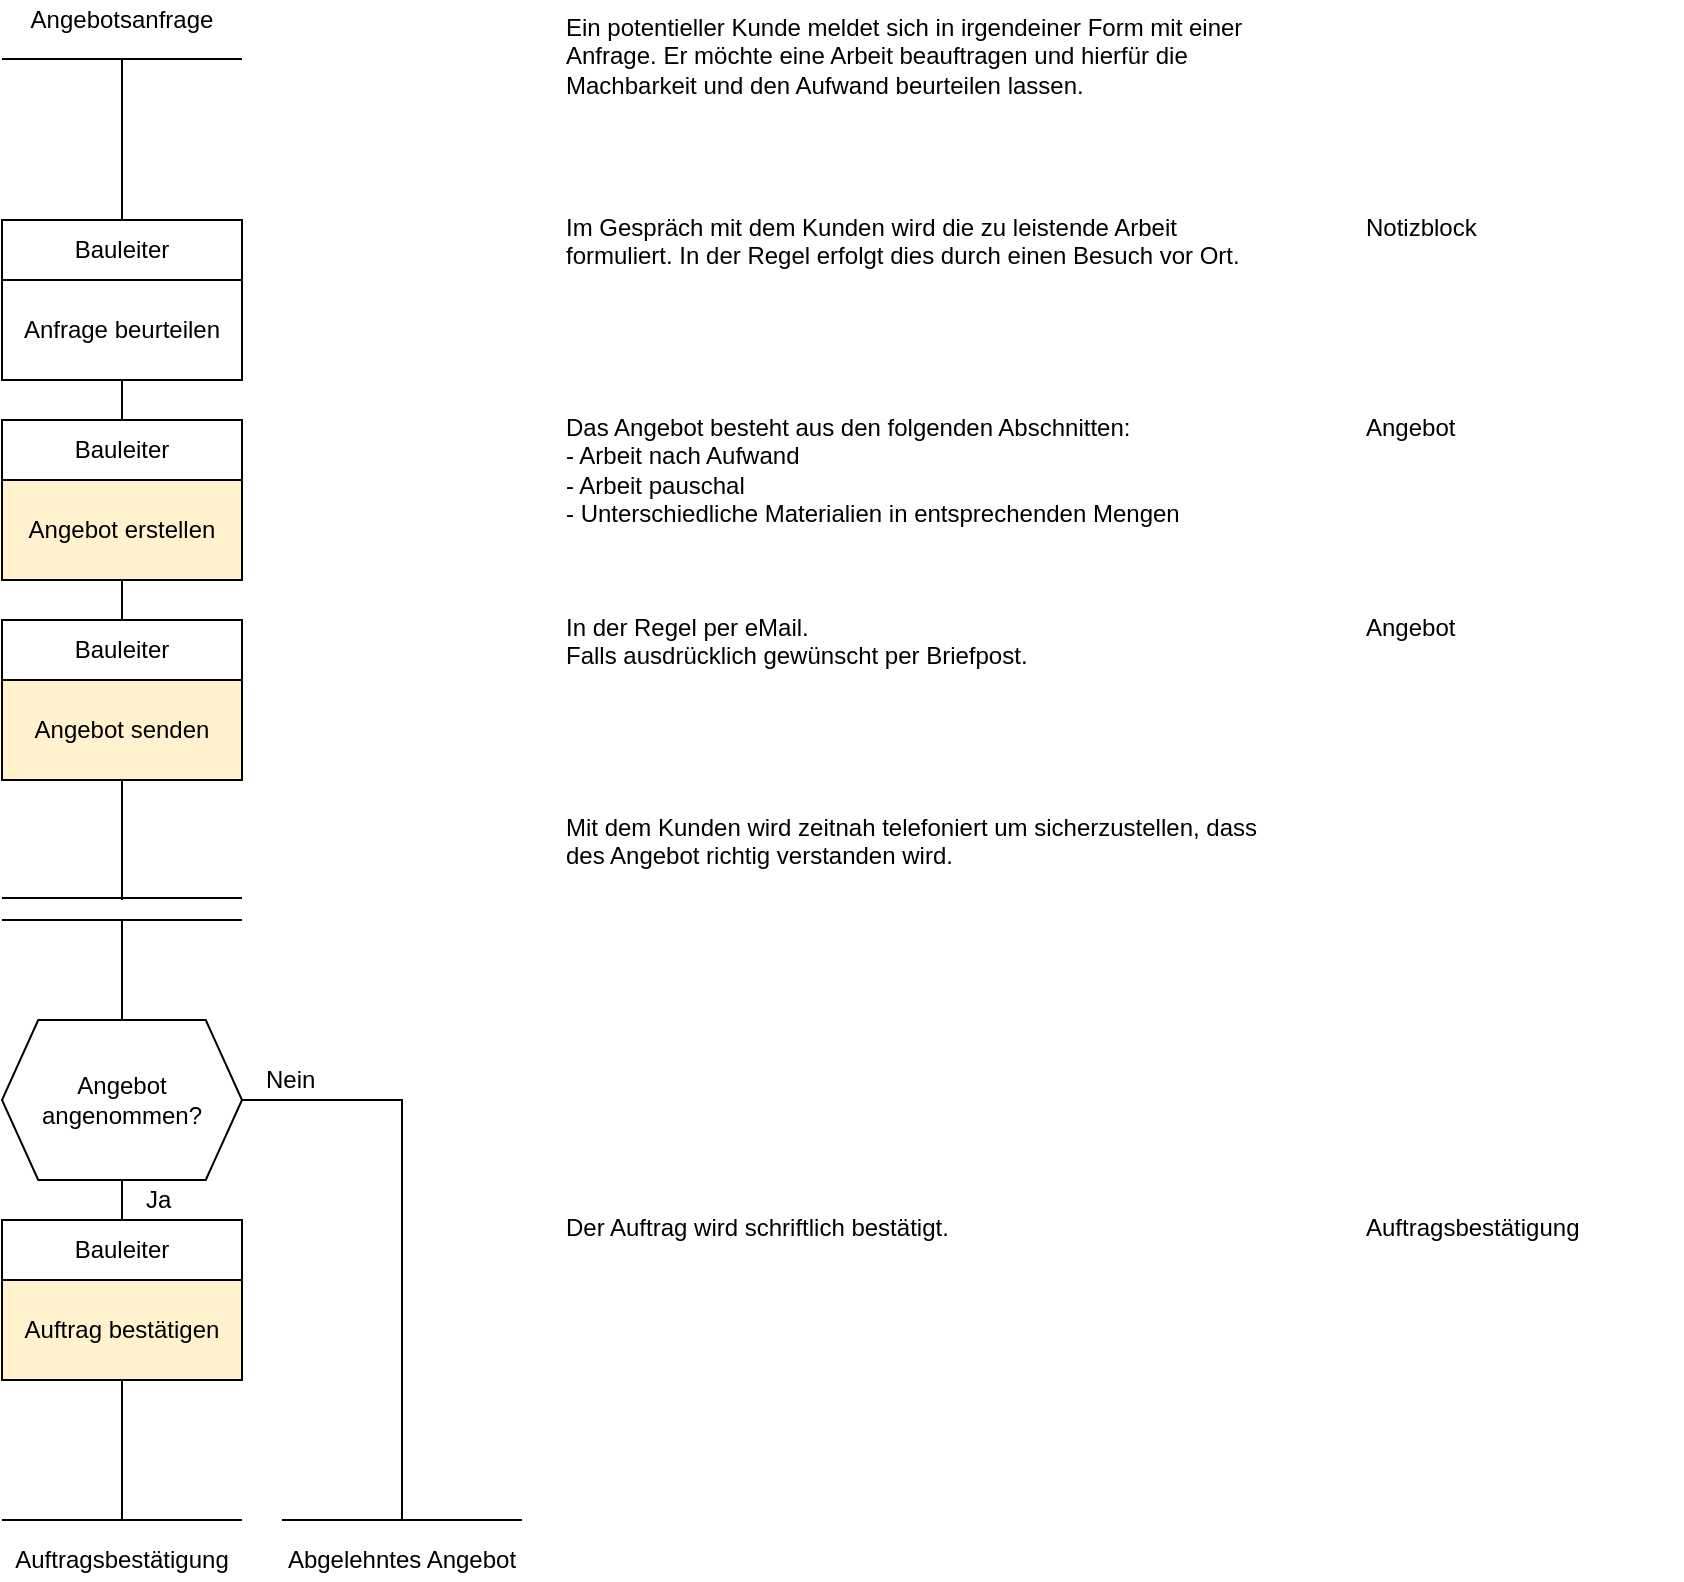 <mxfile version="13.6.2" type="device"><diagram id="4S5-npywQPDvTMbEbsQe" name="Page-1"><mxGraphModel dx="1102" dy="574" grid="1" gridSize="10" guides="1" tooltips="1" connect="1" arrows="1" fold="1" page="1" pageScale="1" pageWidth="827" pageHeight="1169" math="0" shadow="0"><root><mxCell id="0"/><mxCell id="1" parent="0"/><mxCell id="5YBqX78m-PzI1qTNsg00-1" value="Im Gespräch mit dem Kunden wird die zu leistende Arbeit formuliert. In der Regel erfolgt dies durch einen Besuch vor Ort." style="rounded=0;whiteSpace=wrap;html=1;align=left;horizontal=1;verticalAlign=top;strokeColor=none;" parent="1" vertex="1"><mxGeometry x="360" y="180" width="360" height="100" as="geometry"/></mxCell><mxCell id="5YBqX78m-PzI1qTNsg00-2" value="" style="endArrow=none;html=1;" parent="1" edge="1"><mxGeometry width="50" height="50" relative="1" as="geometry"><mxPoint x="80" y="109.5" as="sourcePoint"/><mxPoint x="200" y="109.5" as="targetPoint"/></mxGeometry></mxCell><mxCell id="5YBqX78m-PzI1qTNsg00-3" value="Angebotsanfrage" style="text;html=1;strokeColor=none;fillColor=none;align=center;verticalAlign=middle;whiteSpace=wrap;rounded=0;" parent="1" vertex="1"><mxGeometry x="80" y="80" width="120" height="20" as="geometry"/></mxCell><mxCell id="5YBqX78m-PzI1qTNsg00-4" value="" style="endArrow=none;html=1;" parent="1" edge="1"><mxGeometry width="50" height="50" relative="1" as="geometry"><mxPoint x="140" y="190" as="sourcePoint"/><mxPoint x="140" y="110" as="targetPoint"/></mxGeometry></mxCell><mxCell id="5YBqX78m-PzI1qTNsg00-5" value="" style="verticalLabelPosition=bottom;verticalAlign=top;html=1;shape=hexagon;perimeter=hexagonPerimeter2;arcSize=6;size=0.151;" parent="1" vertex="1"><mxGeometry x="80" y="590" width="120" height="80" as="geometry"/></mxCell><mxCell id="5YBqX78m-PzI1qTNsg00-6" value="Angebot angenommen?" style="text;html=1;strokeColor=none;fillColor=none;align=center;verticalAlign=middle;whiteSpace=wrap;rounded=0;" parent="1" vertex="1"><mxGeometry x="80" y="590" width="120" height="80" as="geometry"/></mxCell><mxCell id="5YBqX78m-PzI1qTNsg00-7" value="" style="endArrow=none;html=1;" parent="1" edge="1"><mxGeometry width="50" height="50" relative="1" as="geometry"><mxPoint x="140" y="290" as="sourcePoint"/><mxPoint x="140" y="270" as="targetPoint"/></mxGeometry></mxCell><mxCell id="5YBqX78m-PzI1qTNsg00-8" value="" style="endArrow=none;html=1;" parent="1" edge="1"><mxGeometry width="50" height="50" relative="1" as="geometry"><mxPoint x="80" y="529" as="sourcePoint"/><mxPoint x="200" y="529" as="targetPoint"/></mxGeometry></mxCell><mxCell id="5YBqX78m-PzI1qTNsg00-9" value="" style="endArrow=none;html=1;" parent="1" edge="1"><mxGeometry width="50" height="50" relative="1" as="geometry"><mxPoint x="80" y="540" as="sourcePoint"/><mxPoint x="200" y="540" as="targetPoint"/></mxGeometry></mxCell><mxCell id="5YBqX78m-PzI1qTNsg00-10" value="" style="endArrow=none;html=1;exitX=0.5;exitY=0;exitDx=0;exitDy=0;entryX=0.5;entryY=1;entryDx=0;entryDy=0;" parent="1" target="5YBqX78m-PzI1qTNsg00-6" edge="1"><mxGeometry width="50" height="50" relative="1" as="geometry"><mxPoint x="140" y="701" as="sourcePoint"/><mxPoint x="440" y="708" as="targetPoint"/></mxGeometry></mxCell><mxCell id="5YBqX78m-PzI1qTNsg00-11" value="Anfrage beurteilen" style="rounded=0;whiteSpace=wrap;html=1;" parent="1" vertex="1"><mxGeometry x="80" y="220" width="120" height="50" as="geometry"/></mxCell><mxCell id="5YBqX78m-PzI1qTNsg00-12" value="Bauleiter" style="rounded=0;whiteSpace=wrap;html=1;" parent="1" vertex="1"><mxGeometry x="80" y="190" width="120" height="30" as="geometry"/></mxCell><mxCell id="5YBqX78m-PzI1qTNsg00-13" value="Notizblock" style="rounded=0;whiteSpace=wrap;html=1;align=left;horizontal=1;verticalAlign=top;strokeColor=none;" parent="1" vertex="1"><mxGeometry x="760" y="180" width="160" height="100" as="geometry"/></mxCell><mxCell id="5YBqX78m-PzI1qTNsg00-14" value="Ein potentieller Kunde meldet sich in irgendeiner Form mit einer Anfrage. Er möchte eine Arbeit beauftragen und hierfür die Machbarkeit und den Aufwand beurteilen lassen." style="rounded=0;whiteSpace=wrap;html=1;align=left;horizontal=1;verticalAlign=top;strokeColor=none;" parent="1" vertex="1"><mxGeometry x="360" y="80" width="360" height="100" as="geometry"/></mxCell><mxCell id="5YBqX78m-PzI1qTNsg00-15" value="" style="endArrow=none;html=1;" parent="1" edge="1"><mxGeometry width="50" height="50" relative="1" as="geometry"><mxPoint x="140" y="390" as="sourcePoint"/><mxPoint x="140" y="370" as="targetPoint"/></mxGeometry></mxCell><mxCell id="5YBqX78m-PzI1qTNsg00-16" value="Angebot erstellen" style="rounded=0;whiteSpace=wrap;html=1;fillColor=#fff2cc;strokeColor=#000000;" parent="1" vertex="1"><mxGeometry x="80" y="320" width="120" height="50" as="geometry"/></mxCell><mxCell id="5YBqX78m-PzI1qTNsg00-17" value="Bauleiter" style="rounded=0;whiteSpace=wrap;html=1;" parent="1" vertex="1"><mxGeometry x="80" y="290" width="120" height="30" as="geometry"/></mxCell><mxCell id="5YBqX78m-PzI1qTNsg00-18" value="Das Angebot besteht aus den folgenden Abschnitten:&lt;br&gt;- Arbeit nach Aufwand&lt;br&gt;- Arbeit pauschal&lt;br&gt;- Unterschiedliche Materialien in entsprechenden Mengen" style="rounded=0;whiteSpace=wrap;html=1;align=left;horizontal=1;verticalAlign=top;strokeColor=none;" parent="1" vertex="1"><mxGeometry x="360" y="280" width="360" height="100" as="geometry"/></mxCell><mxCell id="5YBqX78m-PzI1qTNsg00-19" value="Angebot" style="rounded=0;whiteSpace=wrap;html=1;align=left;horizontal=1;verticalAlign=top;strokeColor=none;" parent="1" vertex="1"><mxGeometry x="760" y="280" width="160" height="100" as="geometry"/></mxCell><mxCell id="5YBqX78m-PzI1qTNsg00-20" value="" style="endArrow=none;html=1;" parent="1" edge="1"><mxGeometry width="50" height="50" relative="1" as="geometry"><mxPoint x="140" y="390" as="sourcePoint"/><mxPoint x="140" y="370" as="targetPoint"/></mxGeometry></mxCell><mxCell id="5YBqX78m-PzI1qTNsg00-21" value="Angebot senden" style="rounded=0;whiteSpace=wrap;html=1;fillColor=#fff2cc;strokeColor=#000000;" parent="1" vertex="1"><mxGeometry x="80" y="420" width="120" height="50" as="geometry"/></mxCell><mxCell id="5YBqX78m-PzI1qTNsg00-22" value="Bauleiter" style="rounded=0;whiteSpace=wrap;html=1;" parent="1" vertex="1"><mxGeometry x="80" y="390" width="120" height="30" as="geometry"/></mxCell><mxCell id="5YBqX78m-PzI1qTNsg00-23" value="In der Regel per eMail.&lt;br&gt;Falls ausdrücklich gewünscht per Briefpost.&lt;br&gt;&lt;br&gt;" style="rounded=0;whiteSpace=wrap;html=1;align=left;horizontal=1;verticalAlign=top;strokeColor=none;" parent="1" vertex="1"><mxGeometry x="360" y="380" width="360" height="100" as="geometry"/></mxCell><mxCell id="5YBqX78m-PzI1qTNsg00-24" value="Angebot" style="rounded=0;whiteSpace=wrap;html=1;align=left;horizontal=1;verticalAlign=top;strokeColor=none;" parent="1" vertex="1"><mxGeometry x="760" y="380" width="160" height="100" as="geometry"/></mxCell><mxCell id="5YBqX78m-PzI1qTNsg00-25" value="Mit dem Kunden wird zeitnah telefoniert um sicherzustellen, dass des Angebot richtig verstanden wird." style="rounded=0;whiteSpace=wrap;html=1;align=left;horizontal=1;verticalAlign=top;strokeColor=none;" parent="1" vertex="1"><mxGeometry x="360" y="480" width="360" height="100" as="geometry"/></mxCell><mxCell id="5YBqX78m-PzI1qTNsg00-26" value="Auftrag bestätigen" style="rounded=0;whiteSpace=wrap;html=1;fillColor=#fff2cc;strokeColor=#000000;" parent="1" vertex="1"><mxGeometry x="80" y="720" width="120" height="50" as="geometry"/></mxCell><mxCell id="5YBqX78m-PzI1qTNsg00-27" value="Bauleiter" style="rounded=0;whiteSpace=wrap;html=1;" parent="1" vertex="1"><mxGeometry x="80" y="690" width="120" height="30" as="geometry"/></mxCell><mxCell id="5YBqX78m-PzI1qTNsg00-28" value="Auftragsbestätigung" style="text;html=1;strokeColor=none;fillColor=none;align=center;verticalAlign=middle;whiteSpace=wrap;rounded=0;" parent="1" vertex="1"><mxGeometry x="80" y="850" width="120" height="20" as="geometry"/></mxCell><mxCell id="5YBqX78m-PzI1qTNsg00-29" value="" style="endArrow=none;html=1;" parent="1" edge="1"><mxGeometry width="50" height="50" relative="1" as="geometry"><mxPoint x="80" y="840" as="sourcePoint"/><mxPoint x="200" y="840" as="targetPoint"/></mxGeometry></mxCell><mxCell id="5YBqX78m-PzI1qTNsg00-30" value="" style="endArrow=none;html=1;entryX=0.5;entryY=1;entryDx=0;entryDy=0;" parent="1" target="5YBqX78m-PzI1qTNsg00-26" edge="1"><mxGeometry width="50" height="50" relative="1" as="geometry"><mxPoint x="140" y="840" as="sourcePoint"/><mxPoint x="240" y="760" as="targetPoint"/></mxGeometry></mxCell><mxCell id="5YBqX78m-PzI1qTNsg00-31" value="" style="endArrow=none;html=1;" parent="1" source="5YBqX78m-PzI1qTNsg00-6" edge="1"><mxGeometry width="50" height="50" relative="1" as="geometry"><mxPoint x="390" y="740" as="sourcePoint"/><mxPoint x="140" y="540" as="targetPoint"/></mxGeometry></mxCell><mxCell id="5YBqX78m-PzI1qTNsg00-32" value="" style="endArrow=none;html=1;entryX=0.5;entryY=1;entryDx=0;entryDy=0;" parent="1" target="5YBqX78m-PzI1qTNsg00-21" edge="1"><mxGeometry width="50" height="50" relative="1" as="geometry"><mxPoint x="140" y="530" as="sourcePoint"/><mxPoint x="440" y="690" as="targetPoint"/></mxGeometry></mxCell><mxCell id="5YBqX78m-PzI1qTNsg00-33" value="Abgelehntes Angebot" style="text;html=1;strokeColor=none;fillColor=none;align=center;verticalAlign=middle;whiteSpace=wrap;rounded=0;" parent="1" vertex="1"><mxGeometry x="220" y="850" width="120" height="20" as="geometry"/></mxCell><mxCell id="5YBqX78m-PzI1qTNsg00-34" value="" style="endArrow=none;html=1;" parent="1" edge="1"><mxGeometry width="50" height="50" relative="1" as="geometry"><mxPoint x="220" y="840" as="sourcePoint"/><mxPoint x="340" y="840" as="targetPoint"/></mxGeometry></mxCell><mxCell id="5YBqX78m-PzI1qTNsg00-35" value="" style="edgeStyle=orthogonalEdgeStyle;rounded=0;orthogonalLoop=1;jettySize=auto;html=1;strokeColor=none;startArrow=none;startFill=0;" parent="1" target="5YBqX78m-PzI1qTNsg00-36" edge="1"><mxGeometry relative="1" as="geometry"><mxPoint x="400" y="620" as="sourcePoint"/></mxGeometry></mxCell><mxCell id="5YBqX78m-PzI1qTNsg00-36" value="Nein" style="text;html=1;strokeColor=none;fillColor=none;align=left;verticalAlign=middle;whiteSpace=wrap;rounded=0;" parent="1" vertex="1"><mxGeometry x="210" y="610" width="70" height="20" as="geometry"/></mxCell><mxCell id="5YBqX78m-PzI1qTNsg00-37" value="Ja" style="text;html=1;strokeColor=none;fillColor=none;align=left;verticalAlign=middle;whiteSpace=wrap;rounded=0;" parent="1" vertex="1"><mxGeometry x="150" y="670" width="70" height="20" as="geometry"/></mxCell><mxCell id="5YBqX78m-PzI1qTNsg00-38" value="" style="endArrow=none;html=1;edgeStyle=orthogonalEdgeStyle;entryX=1;entryY=0.5;entryDx=0;entryDy=0;rounded=0;" parent="1" target="5YBqX78m-PzI1qTNsg00-6" edge="1"><mxGeometry width="50" height="50" relative="1" as="geometry"><mxPoint x="280" y="840" as="sourcePoint"/><mxPoint x="380" y="770" as="targetPoint"/><Array as="points"><mxPoint x="280" y="630"/></Array></mxGeometry></mxCell><mxCell id="5YBqX78m-PzI1qTNsg00-39" value="Auftragsbestätigung" style="rounded=0;whiteSpace=wrap;html=1;align=left;horizontal=1;verticalAlign=top;strokeColor=none;" parent="1" vertex="1"><mxGeometry x="760" y="680" width="160" height="100" as="geometry"/></mxCell><mxCell id="5YBqX78m-PzI1qTNsg00-40" value="Der Auftrag wird schriftlich bestätigt." style="rounded=0;whiteSpace=wrap;html=1;align=left;horizontal=1;verticalAlign=top;strokeColor=none;" parent="1" vertex="1"><mxGeometry x="360" y="680" width="360" height="100" as="geometry"/></mxCell></root></mxGraphModel></diagram></mxfile>